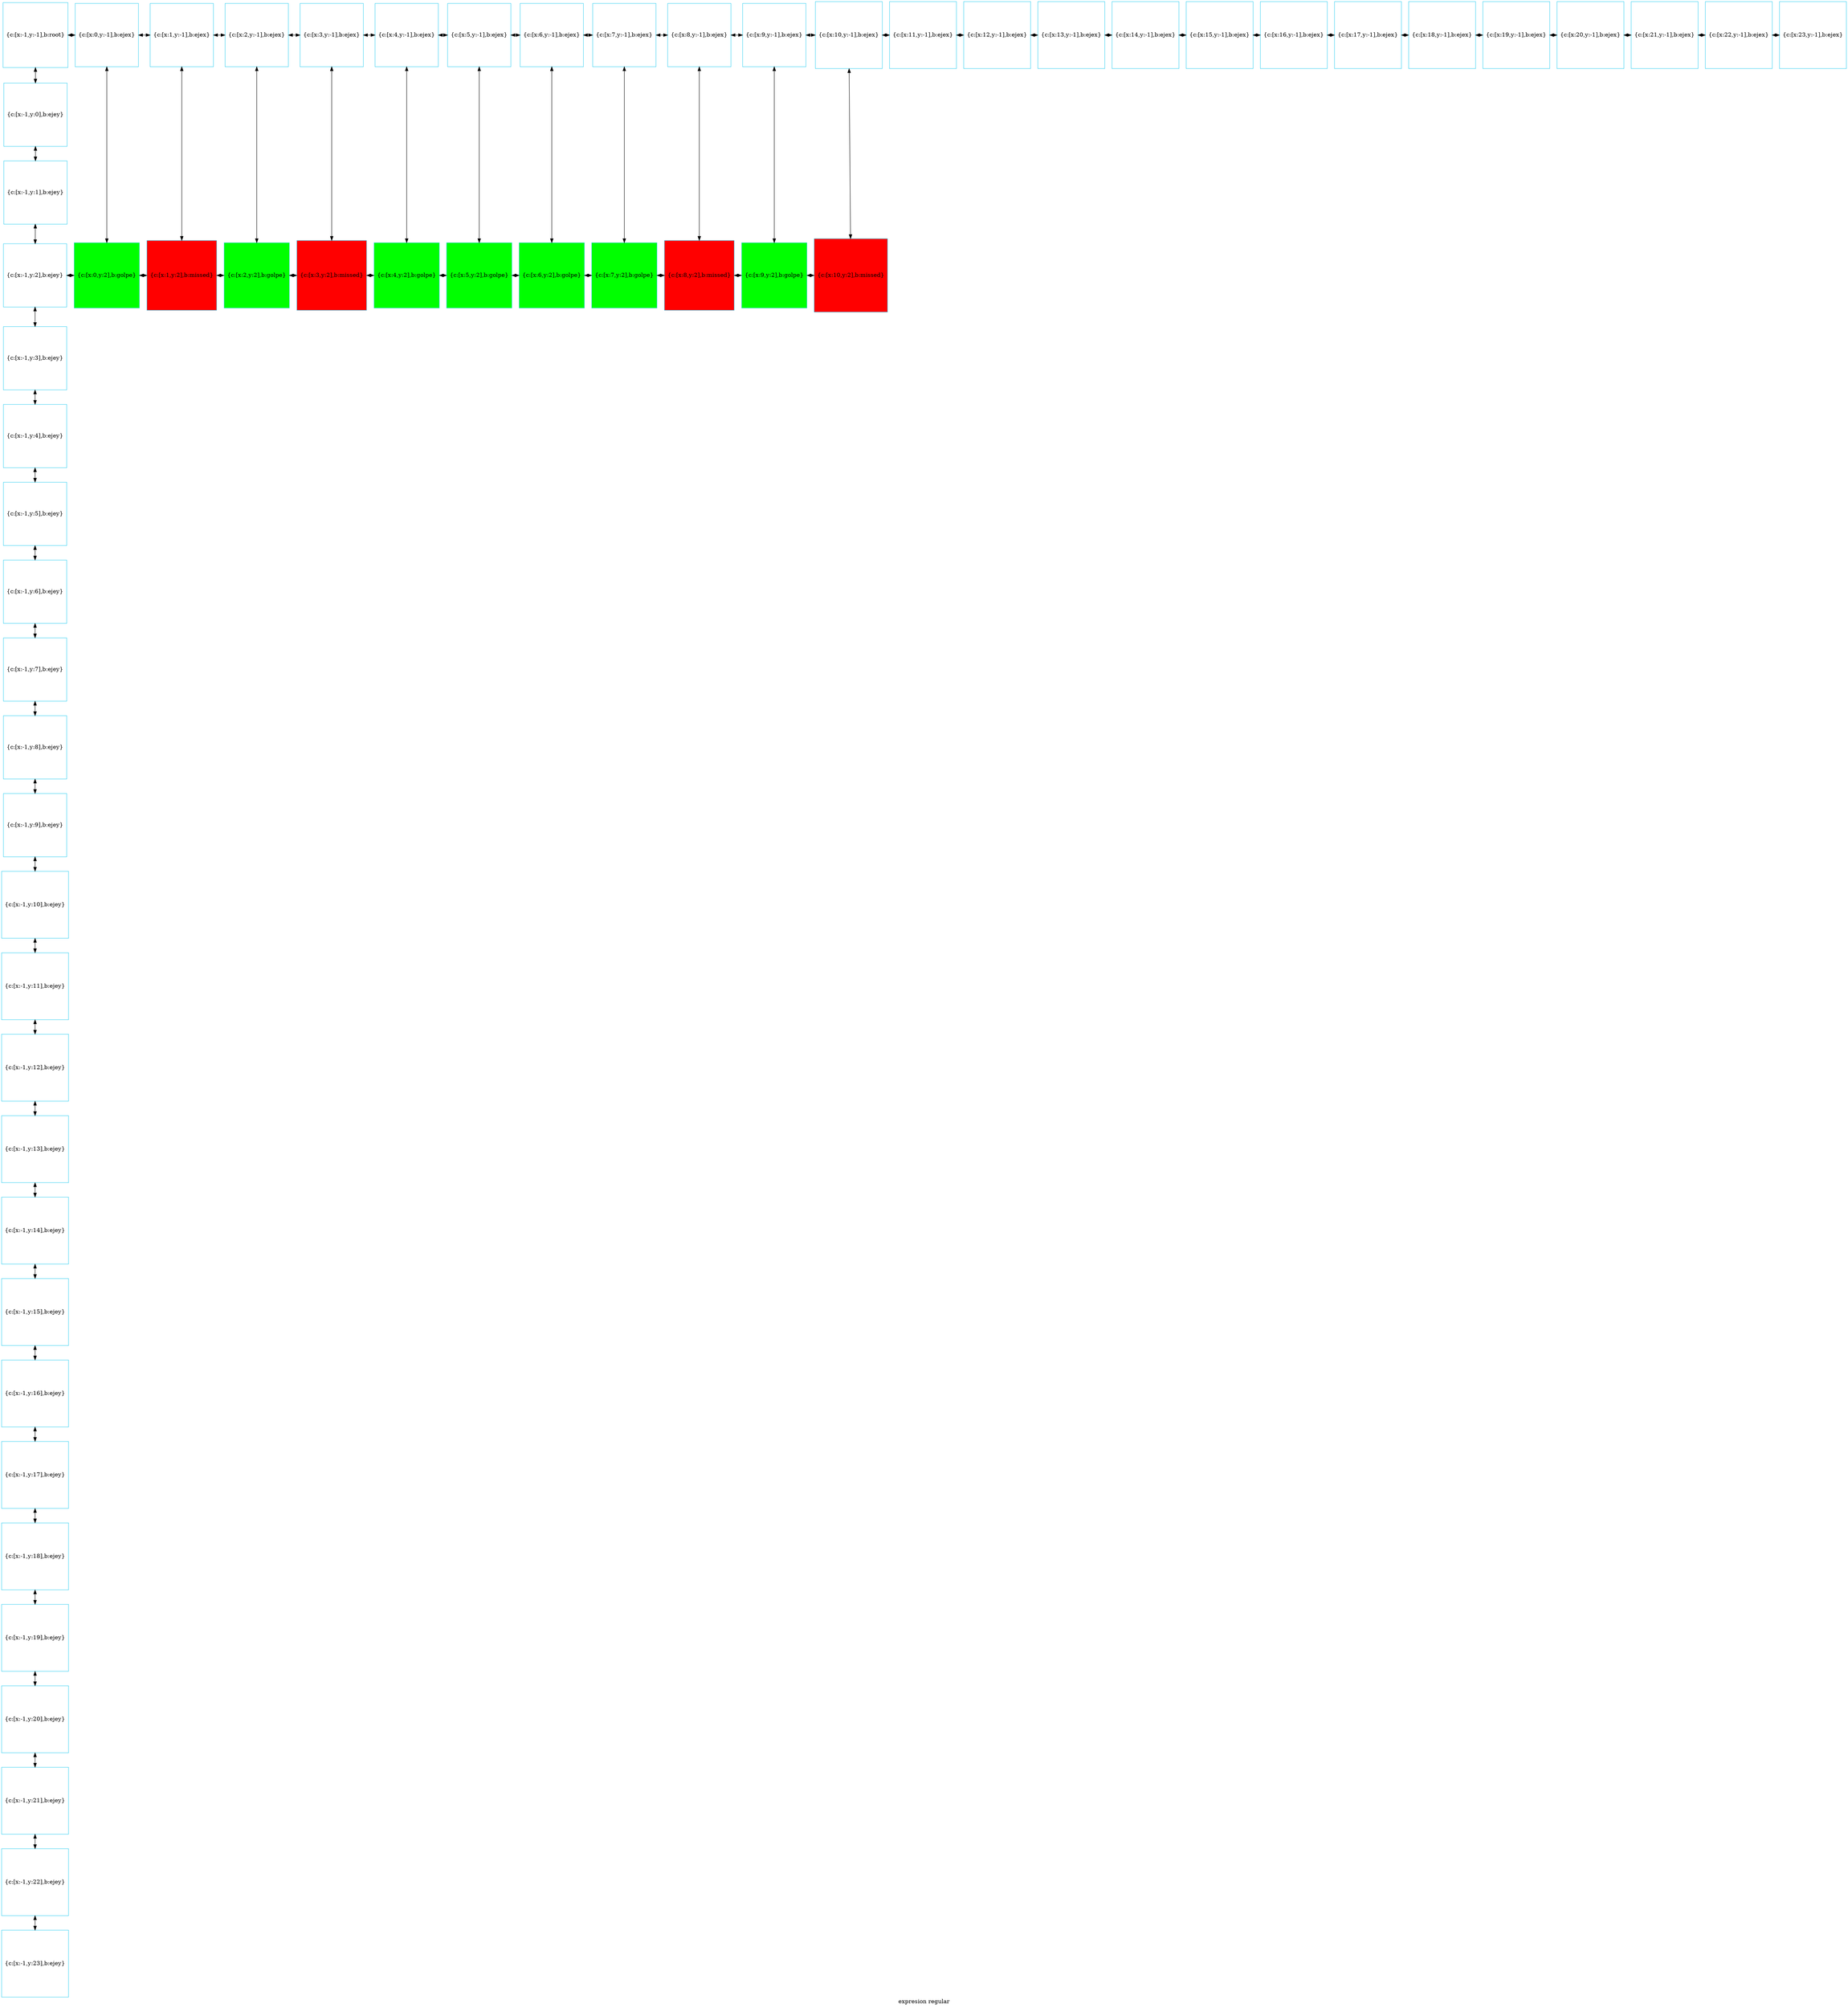 digraph G
{label="expresion regular"
        node[shape = square]
        node[style = filled]
        node[fillcolor = "#EEEEE"]
        node[color = "#EEEEE"]
        node[color = "#31CEF0"]

137672653120[label="{c:[x:-1,y:-1],b:root}",fillcolor = "white"]
137672653264[label="{c:[x:0,y:-1],b:ejex}",fillcolor = "white"]
137672653408[label="{c:[x:1,y:-1],b:ejex}",fillcolor = "white"]
137672653552[label="{c:[x:2,y:-1],b:ejex}",fillcolor = "white"]
137672653696[label="{c:[x:3,y:-1],b:ejex}",fillcolor = "white"]
137672653840[label="{c:[x:4,y:-1],b:ejex}",fillcolor = "white"]
137672653984[label="{c:[x:5,y:-1],b:ejex}",fillcolor = "white"]
137672654128[label="{c:[x:6,y:-1],b:ejex}",fillcolor = "white"]
137672654272[label="{c:[x:7,y:-1],b:ejex}",fillcolor = "white"]
137672654416[label="{c:[x:8,y:-1],b:ejex}",fillcolor = "white"]
137672654560[label="{c:[x:9,y:-1],b:ejex}",fillcolor = "white"]
137672654704[label="{c:[x:10,y:-1],b:ejex}",fillcolor = "white"]
137672663104[label="{c:[x:11,y:-1],b:ejex}",fillcolor = "white"]
137672663248[label="{c:[x:12,y:-1],b:ejex}",fillcolor = "white"]
137672663392[label="{c:[x:13,y:-1],b:ejex}",fillcolor = "white"]
137672663536[label="{c:[x:14,y:-1],b:ejex}",fillcolor = "white"]
137672663680[label="{c:[x:15,y:-1],b:ejex}",fillcolor = "white"]
137672663824[label="{c:[x:16,y:-1],b:ejex}",fillcolor = "white"]
137672663968[label="{c:[x:17,y:-1],b:ejex}",fillcolor = "white"]
137672664112[label="{c:[x:18,y:-1],b:ejex}",fillcolor = "white"]
137672664256[label="{c:[x:19,y:-1],b:ejex}",fillcolor = "white"]
137672664400[label="{c:[x:20,y:-1],b:ejex}",fillcolor = "white"]
137672664544[label="{c:[x:21,y:-1],b:ejex}",fillcolor = "white"]
137672664688[label="{c:[x:22,y:-1],b:ejex}",fillcolor = "white"]
137672664832[label="{c:[x:23,y:-1],b:ejex}",fillcolor = "white"]
137672664976[label="{c:[x:-1,y:0],b:ejey}",fillcolor = "white"]
137672665120[label="{c:[x:-1,y:1],b:ejey}",fillcolor = "white"]
137672665264[label="{c:[x:-1,y:2],b:ejey}",fillcolor = "white"]
137672612448[label="{c:[x:0,y:2],b:golpe}",fillcolor = "green"]
137672680784[label="{c:[x:1,y:2],b:missed}",fillcolor = "red"]
137672610288[label="{c:[x:2,y:2],b:golpe}",fillcolor = "green"]
137672681024[label="{c:[x:3,y:2],b:missed}",fillcolor = "red"]
137672635680[label="{c:[x:4,y:2],b:golpe}",fillcolor = "green"]
137672635536[label="{c:[x:5,y:2],b:golpe}",fillcolor = "green"]
137672635296[label="{c:[x:6,y:2],b:golpe}",fillcolor = "green"]
137672635056[label="{c:[x:7,y:2],b:golpe}",fillcolor = "green"]
137672681264[label="{c:[x:8,y:2],b:missed}",fillcolor = "red"]
137672611488[label="{c:[x:9,y:2],b:golpe}",fillcolor = "green"]
137672681504[label="{c:[x:10,y:2],b:missed}",fillcolor = "red"]
137672665408[label="{c:[x:-1,y:3],b:ejey}",fillcolor = "white"]
137672665552[label="{c:[x:-1,y:4],b:ejey}",fillcolor = "white"]
137672665696[label="{c:[x:-1,y:5],b:ejey}",fillcolor = "white"]
137672665840[label="{c:[x:-1,y:6],b:ejey}",fillcolor = "white"]
137672665984[label="{c:[x:-1,y:7],b:ejey}",fillcolor = "white"]
137672666128[label="{c:[x:-1,y:8],b:ejey}",fillcolor = "white"]
137672666272[label="{c:[x:-1,y:9],b:ejey}",fillcolor = "white"]
137672666416[label="{c:[x:-1,y:10],b:ejey}",fillcolor = "white"]
137672666560[label="{c:[x:-1,y:11],b:ejey}",fillcolor = "white"]
137672666704[label="{c:[x:-1,y:12],b:ejey}",fillcolor = "white"]
137672666848[label="{c:[x:-1,y:13],b:ejey}",fillcolor = "white"]
137672666992[label="{c:[x:-1,y:14],b:ejey}",fillcolor = "white"]
137672679488[label="{c:[x:-1,y:15],b:ejey}",fillcolor = "white"]
137672679632[label="{c:[x:-1,y:16],b:ejey}",fillcolor = "white"]
137672679776[label="{c:[x:-1,y:17],b:ejey}",fillcolor = "white"]
137672679920[label="{c:[x:-1,y:18],b:ejey}",fillcolor = "white"]
137672680064[label="{c:[x:-1,y:19],b:ejey}",fillcolor = "white"]
137672680208[label="{c:[x:-1,y:20],b:ejey}",fillcolor = "white"]
137672680352[label="{c:[x:-1,y:21],b:ejey}",fillcolor = "white"]
137672680496[label="{c:[x:-1,y:22],b:ejey}",fillcolor = "white"]
137672680640[label="{c:[x:-1,y:23],b:ejey}",fillcolor = "white"]
137672653120->137672664976[dir = both];
137672664976->137672665120[dir = both];
137672665120->137672665264[dir = both];
137672665264->137672665408[dir = both];
137672665408->137672665552[dir = both];
137672665552->137672665696[dir = both];
137672665696->137672665840[dir = both];
137672665840->137672665984[dir = both];
137672665984->137672666128[dir = both];
137672666128->137672666272[dir = both];
137672666272->137672666416[dir = both];
137672666416->137672666560[dir = both];
137672666560->137672666704[dir = both];
137672666704->137672666848[dir = both];
137672666848->137672666992[dir = both];
137672666992->137672679488[dir = both];
137672679488->137672679632[dir = both];
137672679632->137672679776[dir = both];
137672679776->137672679920[dir = both];
137672679920->137672680064[dir = both];
137672680064->137672680208[dir = both];
137672680208->137672680352[dir = both];
137672680352->137672680496[dir = both];
137672680496->137672680640[dir = both];
137672653264->137672612448[dir = both];
137672653408->137672680784[dir = both];
137672653552->137672610288[dir = both];
137672653696->137672681024[dir = both];
137672653840->137672635680[dir = both];
137672653984->137672635536[dir = both];
137672654128->137672635296[dir = both];
137672654272->137672635056[dir = both];
137672654416->137672681264[dir = both];
137672654560->137672611488[dir = both];
137672654704->137672681504[dir = both];
137672653120->137672653264[dir = both];
137672653264->137672653408[dir = both];
137672653408->137672653552[dir = both];
137672653552->137672653696[dir = both];
137672653696->137672653840[dir = both];
137672653840->137672653984[dir = both];
137672653984->137672654128[dir = both];
137672654128->137672654272[dir = both];
137672654272->137672654416[dir = both];
137672654416->137672654560[dir = both];
137672654560->137672654704[dir = both];
137672654704->137672663104[dir = both];
137672663104->137672663248[dir = both];
137672663248->137672663392[dir = both];
137672663392->137672663536[dir = both];
137672663536->137672663680[dir = both];
137672663680->137672663824[dir = both];
137672663824->137672663968[dir = both];
137672663968->137672664112[dir = both];
137672664112->137672664256[dir = both];
137672664256->137672664400[dir = both];
137672664400->137672664544[dir = both];
137672664544->137672664688[dir = both];
137672664688->137672664832[dir = both];
137672665264->137672612448[constraint=false,dir = both];
137672612448->137672680784[constraint=false,dir = both];
137672680784->137672610288[constraint=false,dir = both];
137672610288->137672681024[constraint=false,dir = both];
137672681024->137672635680[constraint=false,dir = both];
137672635680->137672635536[constraint=false,dir = both];
137672635536->137672635296[constraint=false,dir = both];
137672635296->137672635056[constraint=false,dir = both];
137672635056->137672681264[constraint=false,dir = both];
137672681264->137672611488[constraint=false,dir = both];
137672611488->137672681504[constraint=false,dir = both];
 {rank=same; 137672653120;137672653264;137672653408;137672653552;137672653696;137672653840;137672653984;137672654128;137672654272;137672654416;137672654560;137672654704;137672663104;137672663248;137672663392;137672663536;137672663680;137672663824;137672663968;137672664112;137672664256;137672664400;137672664544;137672664688;137672664832;}
 {rank=same; 137672664976;}
 {rank=same; 137672665120;}
 {rank=same; 137672665264;137672612448;137672680784;137672610288;137672681024;137672635680;137672635536;137672635296;137672635056;137672681264;137672611488;137672681504;}
 {rank=same; 137672665408;}
 {rank=same; 137672665552;}
 {rank=same; 137672665696;}
 {rank=same; 137672665840;}
 {rank=same; 137672665984;}
 {rank=same; 137672666128;}
 {rank=same; 137672666272;}
 {rank=same; 137672666416;}
 {rank=same; 137672666560;}
 {rank=same; 137672666704;}
 {rank=same; 137672666848;}
 {rank=same; 137672666992;}
 {rank=same; 137672679488;}
 {rank=same; 137672679632;}
 {rank=same; 137672679776;}
 {rank=same; 137672679920;}
 {rank=same; 137672680064;}
 {rank=same; 137672680208;}
 {rank=same; 137672680352;}
 {rank=same; 137672680496;}
 {rank=same; 137672680640;}
}